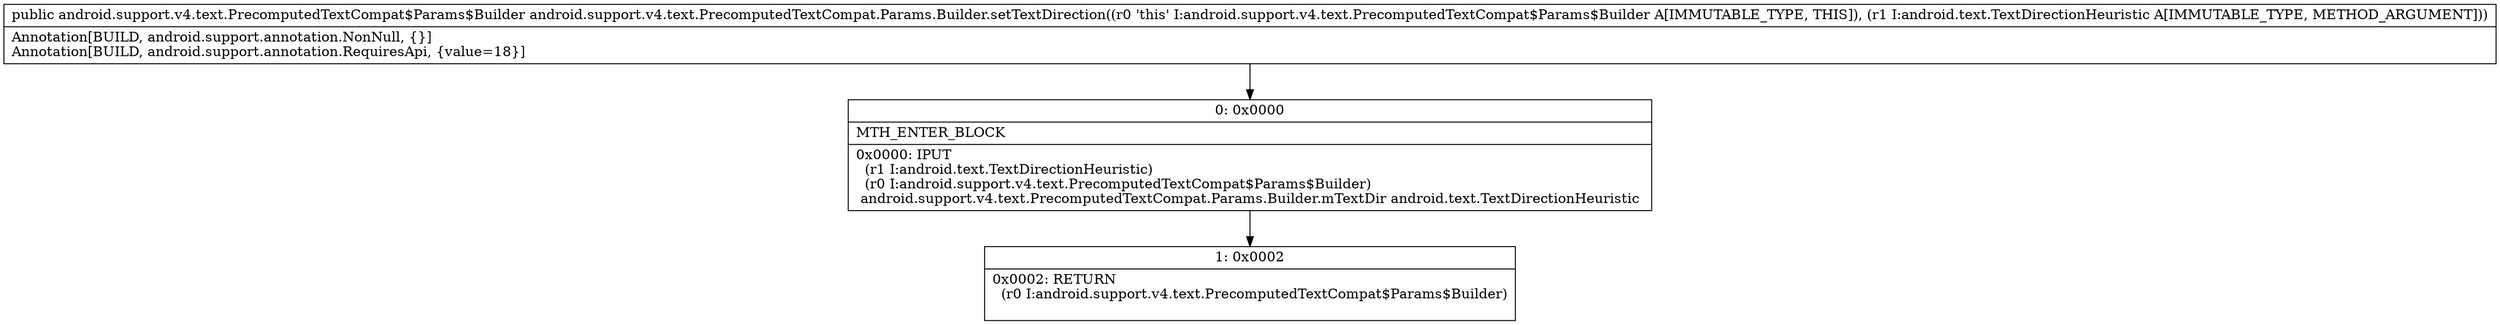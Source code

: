 digraph "CFG forandroid.support.v4.text.PrecomputedTextCompat.Params.Builder.setTextDirection(Landroid\/text\/TextDirectionHeuristic;)Landroid\/support\/v4\/text\/PrecomputedTextCompat$Params$Builder;" {
Node_0 [shape=record,label="{0\:\ 0x0000|MTH_ENTER_BLOCK\l|0x0000: IPUT  \l  (r1 I:android.text.TextDirectionHeuristic)\l  (r0 I:android.support.v4.text.PrecomputedTextCompat$Params$Builder)\l android.support.v4.text.PrecomputedTextCompat.Params.Builder.mTextDir android.text.TextDirectionHeuristic \l}"];
Node_1 [shape=record,label="{1\:\ 0x0002|0x0002: RETURN  \l  (r0 I:android.support.v4.text.PrecomputedTextCompat$Params$Builder)\l \l}"];
MethodNode[shape=record,label="{public android.support.v4.text.PrecomputedTextCompat$Params$Builder android.support.v4.text.PrecomputedTextCompat.Params.Builder.setTextDirection((r0 'this' I:android.support.v4.text.PrecomputedTextCompat$Params$Builder A[IMMUTABLE_TYPE, THIS]), (r1 I:android.text.TextDirectionHeuristic A[IMMUTABLE_TYPE, METHOD_ARGUMENT]))  | Annotation[BUILD, android.support.annotation.NonNull, \{\}]\lAnnotation[BUILD, android.support.annotation.RequiresApi, \{value=18\}]\l}"];
MethodNode -> Node_0;
Node_0 -> Node_1;
}

